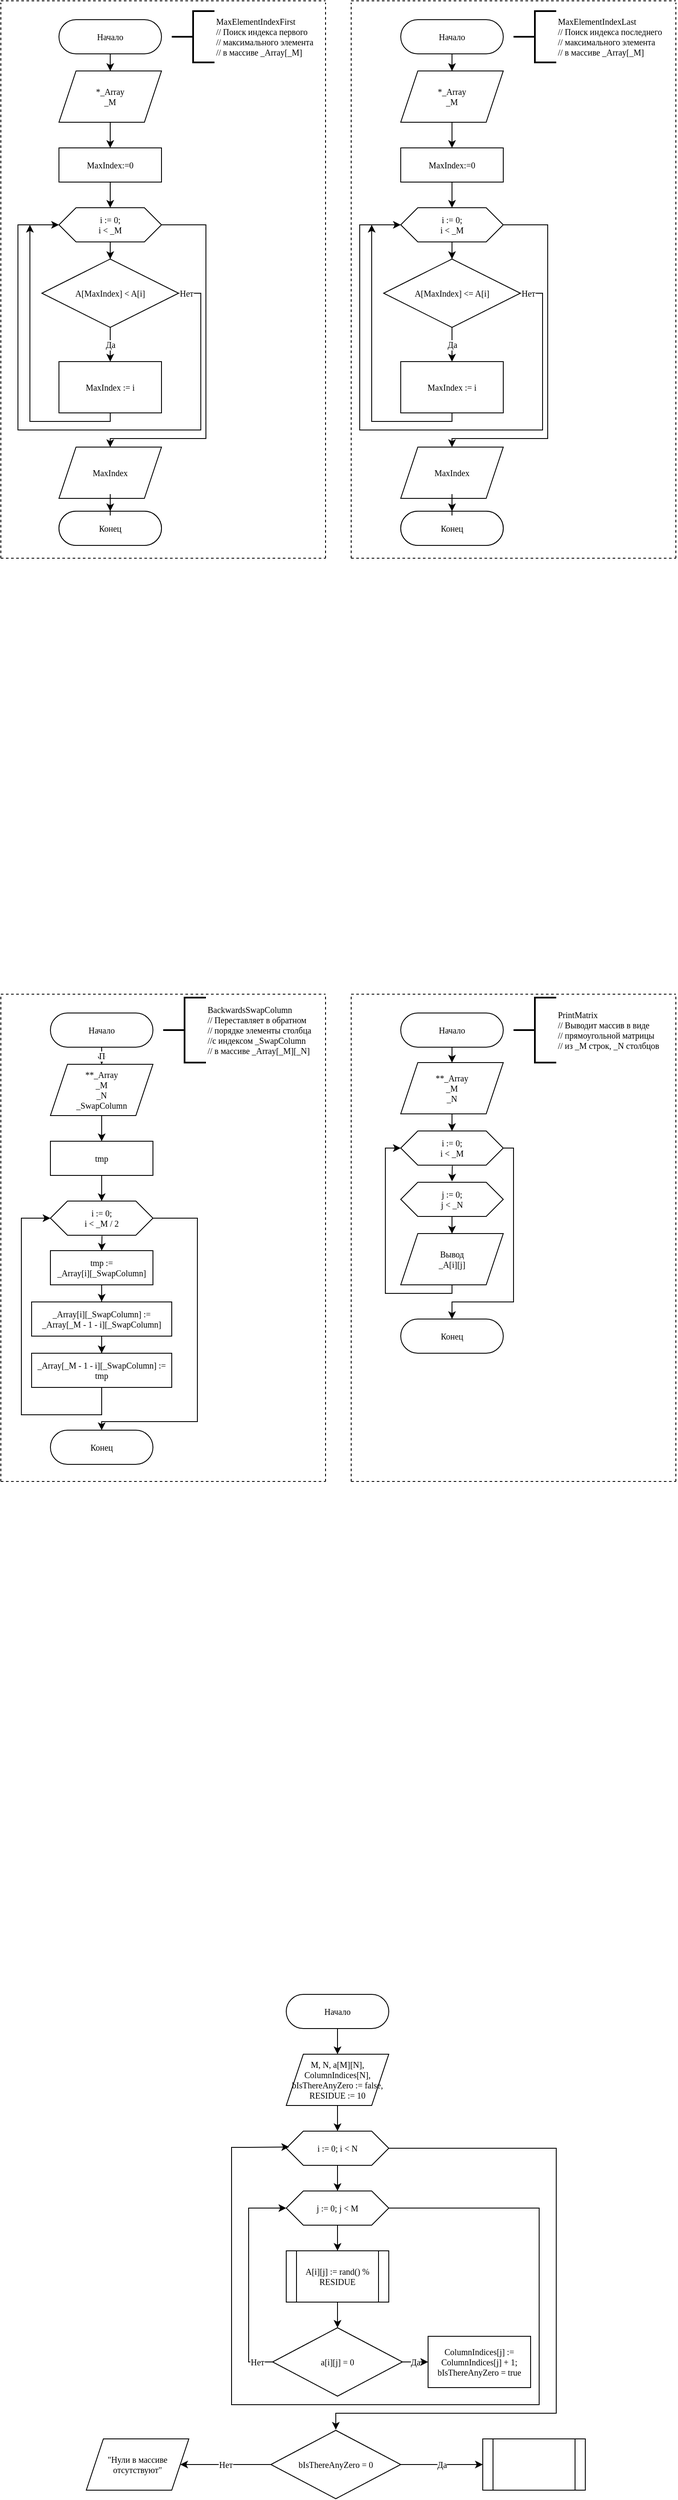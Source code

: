 <mxfile version="14.0.1" type="github">
  <diagram id="jJN2-YR1qqHn-e9BybVK" name="Page-1">
    <mxGraphModel dx="993" dy="703" grid="1" gridSize="10" guides="1" tooltips="1" connect="1" arrows="1" fold="1" page="1" pageScale="1" pageWidth="827" pageHeight="1169" background="none" math="0" shadow="0">
      <root>
        <mxCell id="0" />
        <mxCell id="1" parent="0" />
        <mxCell id="fMAf0AQXnJGZOiMmoHYG-41" value="" style="group;fontFamily=Consolas;fontSize=10;" vertex="1" connectable="0" parent="1">
          <mxGeometry x="430" y="28" width="380" height="652" as="geometry" />
        </mxCell>
        <mxCell id="fMAf0AQXnJGZOiMmoHYG-13" value="Начало" style="rounded=1;whiteSpace=wrap;html=1;arcSize=50;fontFamily=Consolas;fontSize=10;" vertex="1" parent="fMAf0AQXnJGZOiMmoHYG-41">
          <mxGeometry x="58" y="22" width="120" height="40" as="geometry" />
        </mxCell>
        <mxCell id="fMAf0AQXnJGZOiMmoHYG-16" value="&lt;div style=&quot;font-size: 10px;&quot;&gt;i := 0;&lt;/div&gt;&lt;div style=&quot;font-size: 10px;&quot;&gt;i &amp;lt; _M&lt;br style=&quot;font-size: 10px;&quot;&gt;&lt;/div&gt;" style="shape=hexagon;perimeter=hexagonPerimeter2;whiteSpace=wrap;html=1;fixedSize=1;rounded=1;fontFamily=Consolas;arcSize=0;fontSize=10;" vertex="1" parent="fMAf0AQXnJGZOiMmoHYG-41">
          <mxGeometry x="58" y="242" width="120" height="40" as="geometry" />
        </mxCell>
        <mxCell id="fMAf0AQXnJGZOiMmoHYG-17" value="&lt;div style=&quot;font-size: 10px;&quot;&gt;Нет&lt;/div&gt;" style="edgeStyle=orthogonalEdgeStyle;rounded=0;orthogonalLoop=1;jettySize=auto;html=1;fontFamily=Consolas;entryX=0;entryY=0.5;entryDx=0;entryDy=0;exitX=1;exitY=0.5;exitDx=0;exitDy=0;fontSize=10;" edge="1" parent="fMAf0AQXnJGZOiMmoHYG-41" source="fMAf0AQXnJGZOiMmoHYG-19" target="fMAf0AQXnJGZOiMmoHYG-16">
          <mxGeometry x="-0.974" relative="1" as="geometry">
            <mxPoint x="198" y="642" as="targetPoint" />
            <Array as="points">
              <mxPoint x="224" y="342" />
              <mxPoint x="224" y="502" />
              <mxPoint x="10" y="502" />
              <mxPoint x="10" y="262" />
            </Array>
            <mxPoint x="178" y="332.0" as="sourcePoint" />
            <mxPoint as="offset" />
          </mxGeometry>
        </mxCell>
        <mxCell id="fMAf0AQXnJGZOiMmoHYG-19" value="A[MaxIndex] &amp;lt;= A[i]" style="rhombus;whiteSpace=wrap;html=1;rounded=1;fontFamily=Consolas;arcSize=0;fontSize=10;" vertex="1" parent="fMAf0AQXnJGZOiMmoHYG-41">
          <mxGeometry x="38" y="302" width="160" height="80" as="geometry" />
        </mxCell>
        <mxCell id="fMAf0AQXnJGZOiMmoHYG-15" style="edgeStyle=orthogonalEdgeStyle;rounded=0;orthogonalLoop=1;jettySize=auto;html=1;entryX=0.5;entryY=0;entryDx=0;entryDy=0;fontFamily=Consolas;fontSize=10;" edge="1" parent="fMAf0AQXnJGZOiMmoHYG-41" source="fMAf0AQXnJGZOiMmoHYG-16" target="fMAf0AQXnJGZOiMmoHYG-19">
          <mxGeometry relative="1" as="geometry" />
        </mxCell>
        <mxCell id="fMAf0AQXnJGZOiMmoHYG-20" style="edgeStyle=orthogonalEdgeStyle;rounded=0;orthogonalLoop=1;jettySize=auto;html=1;fontFamily=Consolas;exitX=0.5;exitY=1;exitDx=0;exitDy=0;fontSize=10;" edge="1" parent="fMAf0AQXnJGZOiMmoHYG-41" source="fMAf0AQXnJGZOiMmoHYG-21">
          <mxGeometry relative="1" as="geometry">
            <mxPoint x="24" y="262" as="targetPoint" />
            <Array as="points">
              <mxPoint x="118" y="492" />
              <mxPoint x="24" y="492" />
            </Array>
            <mxPoint x="118.029" y="532" as="sourcePoint" />
          </mxGeometry>
        </mxCell>
        <mxCell id="fMAf0AQXnJGZOiMmoHYG-21" value="MaxIndex := i" style="whiteSpace=wrap;html=1;rounded=1;fontFamily=Consolas;arcSize=0;fontSize=10;" vertex="1" parent="fMAf0AQXnJGZOiMmoHYG-41">
          <mxGeometry x="58" y="422" width="120" height="60" as="geometry" />
        </mxCell>
        <mxCell id="fMAf0AQXnJGZOiMmoHYG-18" value="Да" style="edgeStyle=orthogonalEdgeStyle;rounded=0;orthogonalLoop=1;jettySize=auto;html=1;fontFamily=Consolas;entryX=0.5;entryY=0;entryDx=0;entryDy=0;fontSize=10;" edge="1" parent="fMAf0AQXnJGZOiMmoHYG-41" source="fMAf0AQXnJGZOiMmoHYG-19" target="fMAf0AQXnJGZOiMmoHYG-21">
          <mxGeometry relative="1" as="geometry">
            <mxPoint x="118" y="492" as="targetPoint" />
          </mxGeometry>
        </mxCell>
        <mxCell id="fMAf0AQXnJGZOiMmoHYG-22" value="Конец" style="rounded=1;whiteSpace=wrap;html=1;arcSize=50;fontFamily=Consolas;fontSize=10;" vertex="1" parent="fMAf0AQXnJGZOiMmoHYG-41">
          <mxGeometry x="58" y="597" width="120" height="40" as="geometry" />
        </mxCell>
        <mxCell id="fMAf0AQXnJGZOiMmoHYG-24" value="&lt;div style=&quot;font-size: 10px;&quot;&gt;*_Array&lt;/div&gt;&lt;div style=&quot;font-size: 10px;&quot;&gt;_M&lt;br style=&quot;font-size: 10px;&quot;&gt;&lt;/div&gt;" style="shape=parallelogram;perimeter=parallelogramPerimeter;whiteSpace=wrap;html=1;fixedSize=1;rounded=1;fontFamily=Consolas;fontSize=10;arcSize=0;" vertex="1" parent="fMAf0AQXnJGZOiMmoHYG-41">
          <mxGeometry x="58" y="82" width="120" height="60" as="geometry" />
        </mxCell>
        <mxCell id="fMAf0AQXnJGZOiMmoHYG-12" value="" style="edgeStyle=orthogonalEdgeStyle;rounded=0;orthogonalLoop=1;jettySize=auto;html=1;entryX=0.5;entryY=0;entryDx=0;entryDy=0;fontFamily=Consolas;fontSize=10;" edge="1" parent="fMAf0AQXnJGZOiMmoHYG-41" source="fMAf0AQXnJGZOiMmoHYG-13" target="fMAf0AQXnJGZOiMmoHYG-24">
          <mxGeometry relative="1" as="geometry" />
        </mxCell>
        <mxCell id="fMAf0AQXnJGZOiMmoHYG-25" style="edgeStyle=orthogonalEdgeStyle;rounded=0;orthogonalLoop=1;jettySize=auto;html=1;entryX=0.5;entryY=0;entryDx=0;entryDy=0;fontFamily=Consolas;fontSize=10;" edge="1" parent="fMAf0AQXnJGZOiMmoHYG-41" source="fMAf0AQXnJGZOiMmoHYG-26" target="fMAf0AQXnJGZOiMmoHYG-16">
          <mxGeometry relative="1" as="geometry" />
        </mxCell>
        <mxCell id="fMAf0AQXnJGZOiMmoHYG-26" value="MaxIndex:=0" style="whiteSpace=wrap;html=1;rounded=1;fontFamily=Consolas;fontSize=10;arcSize=0;" vertex="1" parent="fMAf0AQXnJGZOiMmoHYG-41">
          <mxGeometry x="58" y="172" width="120" height="40" as="geometry" />
        </mxCell>
        <mxCell id="fMAf0AQXnJGZOiMmoHYG-23" value="" style="edgeStyle=orthogonalEdgeStyle;rounded=0;orthogonalLoop=1;jettySize=auto;html=1;fontFamily=Consolas;fontSize=10;" edge="1" parent="fMAf0AQXnJGZOiMmoHYG-41" source="fMAf0AQXnJGZOiMmoHYG-24" target="fMAf0AQXnJGZOiMmoHYG-26">
          <mxGeometry relative="1" as="geometry" />
        </mxCell>
        <mxCell id="fMAf0AQXnJGZOiMmoHYG-28" value="MaxIndex" style="shape=parallelogram;perimeter=parallelogramPerimeter;whiteSpace=wrap;html=1;fixedSize=1;rounded=1;fontFamily=Consolas;fontSize=10;arcSize=0;" vertex="1" parent="fMAf0AQXnJGZOiMmoHYG-41">
          <mxGeometry x="58" y="522" width="120" height="60" as="geometry" />
        </mxCell>
        <mxCell id="fMAf0AQXnJGZOiMmoHYG-14" style="edgeStyle=orthogonalEdgeStyle;rounded=0;orthogonalLoop=1;jettySize=auto;html=1;fontFamily=Consolas;entryX=0.5;entryY=0;entryDx=0;entryDy=0;exitX=1;exitY=0.5;exitDx=0;exitDy=0;fontSize=10;" edge="1" parent="fMAf0AQXnJGZOiMmoHYG-41" source="fMAf0AQXnJGZOiMmoHYG-16" target="fMAf0AQXnJGZOiMmoHYG-28">
          <mxGeometry relative="1" as="geometry">
            <mxPoint x="118" y="762" as="targetPoint" />
            <Array as="points">
              <mxPoint x="230" y="262" />
              <mxPoint x="230" y="512" />
              <mxPoint x="118" y="512" />
            </Array>
            <mxPoint x="178" y="427" as="sourcePoint" />
          </mxGeometry>
        </mxCell>
        <mxCell id="fMAf0AQXnJGZOiMmoHYG-29" value="Конец" style="rounded=1;whiteSpace=wrap;html=1;arcSize=50;fontFamily=Consolas;fontSize=10;" vertex="1" parent="fMAf0AQXnJGZOiMmoHYG-41">
          <mxGeometry x="58" y="597" width="120" height="40" as="geometry" />
        </mxCell>
        <mxCell id="fMAf0AQXnJGZOiMmoHYG-27" style="edgeStyle=orthogonalEdgeStyle;rounded=0;orthogonalLoop=1;jettySize=auto;html=1;fontFamily=Consolas;fontSize=10;entryX=0.5;entryY=0;entryDx=0;entryDy=0;" edge="1" parent="fMAf0AQXnJGZOiMmoHYG-41" source="fMAf0AQXnJGZOiMmoHYG-28" target="fMAf0AQXnJGZOiMmoHYG-29">
          <mxGeometry relative="1" as="geometry">
            <mxPoint x="118" y="592" as="targetPoint" />
          </mxGeometry>
        </mxCell>
        <mxCell id="fMAf0AQXnJGZOiMmoHYG-30" value="&lt;div style=&quot;font-size: 10px;&quot;&gt;MaxElementIndexLast&lt;/div&gt;&lt;div style=&quot;font-size: 10px;&quot;&gt;// Поиск индекса последнего&lt;/div&gt;&lt;div style=&quot;font-size: 10px;&quot;&gt;// максимального элемента&lt;br style=&quot;font-size: 10px;&quot;&gt;// в массиве _Array[_M]&lt;br style=&quot;font-size: 10px;&quot;&gt;&lt;/div&gt;" style="strokeWidth=2;html=1;shape=mxgraph.flowchart.annotation_2;align=left;labelPosition=right;pointerEvents=1;rounded=1;fontFamily=Consolas;fontSize=10;" vertex="1" parent="fMAf0AQXnJGZOiMmoHYG-41">
          <mxGeometry x="190" y="12" width="50" height="60" as="geometry" />
        </mxCell>
        <mxCell id="fMAf0AQXnJGZOiMmoHYG-37" value="" style="endArrow=none;dashed=1;html=1;fontFamily=Consolas;fontSize=10;" edge="1" parent="fMAf0AQXnJGZOiMmoHYG-41">
          <mxGeometry width="50" height="50" relative="1" as="geometry">
            <mxPoint as="sourcePoint" />
            <mxPoint x="380" as="targetPoint" />
          </mxGeometry>
        </mxCell>
        <mxCell id="fMAf0AQXnJGZOiMmoHYG-38" value="" style="endArrow=none;dashed=1;html=1;fontFamily=Consolas;fontSize=10;" edge="1" parent="fMAf0AQXnJGZOiMmoHYG-41">
          <mxGeometry width="50" height="50" relative="1" as="geometry">
            <mxPoint y="652" as="sourcePoint" />
            <mxPoint y="2" as="targetPoint" />
          </mxGeometry>
        </mxCell>
        <mxCell id="fMAf0AQXnJGZOiMmoHYG-39" value="" style="endArrow=none;dashed=1;html=1;fontFamily=Consolas;fontSize=10;" edge="1" parent="fMAf0AQXnJGZOiMmoHYG-41">
          <mxGeometry width="50" height="50" relative="1" as="geometry">
            <mxPoint x="380" y="652" as="sourcePoint" />
            <mxPoint x="380" y="2" as="targetPoint" />
          </mxGeometry>
        </mxCell>
        <mxCell id="fMAf0AQXnJGZOiMmoHYG-40" value="" style="endArrow=none;dashed=1;html=1;fontFamily=Consolas;fontSize=10;" edge="1" parent="fMAf0AQXnJGZOiMmoHYG-41">
          <mxGeometry width="50" height="50" relative="1" as="geometry">
            <mxPoint y="652" as="sourcePoint" />
            <mxPoint x="380" y="652" as="targetPoint" />
          </mxGeometry>
        </mxCell>
        <mxCell id="fMAf0AQXnJGZOiMmoHYG-42" value="" style="group;fontFamily=Consolas;fontSize=10;" vertex="1" connectable="0" parent="1">
          <mxGeometry x="20" y="28" width="380.0" height="652" as="geometry" />
        </mxCell>
        <mxCell id="ewhmWZQ15t1gIjezQmMT-2" value="Начало" style="rounded=1;whiteSpace=wrap;html=1;arcSize=50;fontFamily=Consolas;fontSize=10;" parent="fMAf0AQXnJGZOiMmoHYG-42" vertex="1">
          <mxGeometry x="68" y="22" width="120" height="40" as="geometry" />
        </mxCell>
        <mxCell id="ewhmWZQ15t1gIjezQmMT-5" value="&lt;div style=&quot;font-size: 10px;&quot;&gt;i := 0;&lt;/div&gt;&lt;div style=&quot;font-size: 10px;&quot;&gt;i &amp;lt; _M&lt;br style=&quot;font-size: 10px;&quot;&gt;&lt;/div&gt;" style="shape=hexagon;perimeter=hexagonPerimeter2;whiteSpace=wrap;html=1;fixedSize=1;rounded=1;fontFamily=Consolas;arcSize=0;fontSize=10;" parent="fMAf0AQXnJGZOiMmoHYG-42" vertex="1">
          <mxGeometry x="68" y="242" width="120" height="40" as="geometry" />
        </mxCell>
        <mxCell id="ewhmWZQ15t1gIjezQmMT-9" value="&lt;div style=&quot;font-size: 10px;&quot;&gt;Нет&lt;/div&gt;" style="edgeStyle=orthogonalEdgeStyle;rounded=0;orthogonalLoop=1;jettySize=auto;html=1;fontFamily=Consolas;entryX=0;entryY=0.5;entryDx=0;entryDy=0;exitX=1;exitY=0.5;exitDx=0;exitDy=0;fontSize=10;" parent="fMAf0AQXnJGZOiMmoHYG-42" source="ewhmWZQ15t1gIjezQmMT-13" target="ewhmWZQ15t1gIjezQmMT-5" edge="1">
          <mxGeometry x="-0.974" relative="1" as="geometry">
            <mxPoint x="208" y="642" as="targetPoint" />
            <Array as="points">
              <mxPoint x="234" y="342" />
              <mxPoint x="234" y="502" />
              <mxPoint x="20" y="502" />
              <mxPoint x="20" y="262" />
            </Array>
            <mxPoint x="188" y="332.0" as="sourcePoint" />
            <mxPoint as="offset" />
          </mxGeometry>
        </mxCell>
        <mxCell id="ewhmWZQ15t1gIjezQmMT-13" value="A[MaxIndex] &amp;lt; A[i]" style="rhombus;whiteSpace=wrap;html=1;rounded=1;fontFamily=Consolas;arcSize=0;fontSize=10;" parent="fMAf0AQXnJGZOiMmoHYG-42" vertex="1">
          <mxGeometry x="48" y="302" width="160" height="80" as="geometry" />
        </mxCell>
        <mxCell id="fMAf0AQXnJGZOiMmoHYG-7" style="edgeStyle=orthogonalEdgeStyle;rounded=0;orthogonalLoop=1;jettySize=auto;html=1;entryX=0.5;entryY=0;entryDx=0;entryDy=0;fontFamily=Consolas;fontSize=10;" edge="1" parent="fMAf0AQXnJGZOiMmoHYG-42" source="ewhmWZQ15t1gIjezQmMT-5" target="ewhmWZQ15t1gIjezQmMT-13">
          <mxGeometry relative="1" as="geometry" />
        </mxCell>
        <mxCell id="ewhmWZQ15t1gIjezQmMT-14" style="edgeStyle=orthogonalEdgeStyle;rounded=0;orthogonalLoop=1;jettySize=auto;html=1;fontFamily=Consolas;exitX=0.5;exitY=1;exitDx=0;exitDy=0;fontSize=10;" parent="fMAf0AQXnJGZOiMmoHYG-42" source="ewhmWZQ15t1gIjezQmMT-20" edge="1">
          <mxGeometry relative="1" as="geometry">
            <mxPoint x="34" y="262" as="targetPoint" />
            <Array as="points">
              <mxPoint x="128" y="492" />
              <mxPoint x="34" y="492" />
            </Array>
            <mxPoint x="128.029" y="532" as="sourcePoint" />
          </mxGeometry>
        </mxCell>
        <mxCell id="ewhmWZQ15t1gIjezQmMT-20" value="MaxIndex := i" style="whiteSpace=wrap;html=1;rounded=1;fontFamily=Consolas;arcSize=0;fontSize=10;" parent="fMAf0AQXnJGZOiMmoHYG-42" vertex="1">
          <mxGeometry x="68" y="422" width="120" height="60" as="geometry" />
        </mxCell>
        <mxCell id="ewhmWZQ15t1gIjezQmMT-11" value="Да" style="edgeStyle=orthogonalEdgeStyle;rounded=0;orthogonalLoop=1;jettySize=auto;html=1;fontFamily=Consolas;entryX=0.5;entryY=0;entryDx=0;entryDy=0;fontSize=10;" parent="fMAf0AQXnJGZOiMmoHYG-42" source="ewhmWZQ15t1gIjezQmMT-13" target="ewhmWZQ15t1gIjezQmMT-20" edge="1">
          <mxGeometry relative="1" as="geometry">
            <mxPoint x="128" y="492" as="targetPoint" />
          </mxGeometry>
        </mxCell>
        <mxCell id="ewhmWZQ15t1gIjezQmMT-21" value="Конец" style="rounded=1;whiteSpace=wrap;html=1;arcSize=50;fontFamily=Consolas;fontSize=10;" parent="fMAf0AQXnJGZOiMmoHYG-42" vertex="1">
          <mxGeometry x="68" y="597" width="120" height="40" as="geometry" />
        </mxCell>
        <mxCell id="fMAf0AQXnJGZOiMmoHYG-1" value="&lt;div style=&quot;font-size: 10px;&quot;&gt;*_Array&lt;/div&gt;&lt;div style=&quot;font-size: 10px;&quot;&gt;_M&lt;br style=&quot;font-size: 10px;&quot;&gt;&lt;/div&gt;" style="shape=parallelogram;perimeter=parallelogramPerimeter;whiteSpace=wrap;html=1;fixedSize=1;rounded=1;fontFamily=Consolas;fontSize=10;arcSize=0;" vertex="1" parent="fMAf0AQXnJGZOiMmoHYG-42">
          <mxGeometry x="68" y="82" width="120" height="60" as="geometry" />
        </mxCell>
        <mxCell id="fMAf0AQXnJGZOiMmoHYG-2" style="edgeStyle=orthogonalEdgeStyle;rounded=0;orthogonalLoop=1;jettySize=auto;html=1;entryX=0.5;entryY=0;entryDx=0;entryDy=0;fontFamily=Consolas;fontSize=10;" edge="1" parent="fMAf0AQXnJGZOiMmoHYG-42" source="ewhmWZQ15t1gIjezQmMT-2" target="fMAf0AQXnJGZOiMmoHYG-1">
          <mxGeometry relative="1" as="geometry" />
        </mxCell>
        <mxCell id="fMAf0AQXnJGZOiMmoHYG-6" style="edgeStyle=orthogonalEdgeStyle;rounded=0;orthogonalLoop=1;jettySize=auto;html=1;entryX=0.5;entryY=0;entryDx=0;entryDy=0;fontFamily=Consolas;fontSize=10;" edge="1" parent="fMAf0AQXnJGZOiMmoHYG-42" source="fMAf0AQXnJGZOiMmoHYG-4" target="ewhmWZQ15t1gIjezQmMT-5">
          <mxGeometry relative="1" as="geometry" />
        </mxCell>
        <mxCell id="fMAf0AQXnJGZOiMmoHYG-4" value="MaxIndex:=0" style="whiteSpace=wrap;html=1;rounded=1;fontFamily=Consolas;fontSize=10;arcSize=0;" vertex="1" parent="fMAf0AQXnJGZOiMmoHYG-42">
          <mxGeometry x="68" y="172" width="120" height="40" as="geometry" />
        </mxCell>
        <mxCell id="fMAf0AQXnJGZOiMmoHYG-5" value="" style="edgeStyle=orthogonalEdgeStyle;rounded=0;orthogonalLoop=1;jettySize=auto;html=1;fontFamily=Consolas;fontSize=10;" edge="1" parent="fMAf0AQXnJGZOiMmoHYG-42" source="fMAf0AQXnJGZOiMmoHYG-1" target="fMAf0AQXnJGZOiMmoHYG-4">
          <mxGeometry relative="1" as="geometry" />
        </mxCell>
        <mxCell id="fMAf0AQXnJGZOiMmoHYG-8" value="MaxIndex" style="shape=parallelogram;perimeter=parallelogramPerimeter;whiteSpace=wrap;html=1;fixedSize=1;rounded=1;fontFamily=Consolas;fontSize=10;arcSize=0;" vertex="1" parent="fMAf0AQXnJGZOiMmoHYG-42">
          <mxGeometry x="68" y="522" width="120" height="60" as="geometry" />
        </mxCell>
        <mxCell id="ewhmWZQ15t1gIjezQmMT-4" style="edgeStyle=orthogonalEdgeStyle;rounded=0;orthogonalLoop=1;jettySize=auto;html=1;fontFamily=Consolas;entryX=0.5;entryY=0;entryDx=0;entryDy=0;exitX=1;exitY=0.5;exitDx=0;exitDy=0;fontSize=10;" parent="fMAf0AQXnJGZOiMmoHYG-42" source="ewhmWZQ15t1gIjezQmMT-5" target="fMAf0AQXnJGZOiMmoHYG-8" edge="1">
          <mxGeometry relative="1" as="geometry">
            <mxPoint x="128" y="762" as="targetPoint" />
            <Array as="points">
              <mxPoint x="240" y="262" />
              <mxPoint x="240" y="512" />
              <mxPoint x="128" y="512" />
            </Array>
            <mxPoint x="188" y="427" as="sourcePoint" />
          </mxGeometry>
        </mxCell>
        <mxCell id="fMAf0AQXnJGZOiMmoHYG-9" value="Конец" style="rounded=1;whiteSpace=wrap;html=1;arcSize=50;fontFamily=Consolas;fontSize=10;" vertex="1" parent="fMAf0AQXnJGZOiMmoHYG-42">
          <mxGeometry x="68" y="597" width="120" height="40" as="geometry" />
        </mxCell>
        <mxCell id="fMAf0AQXnJGZOiMmoHYG-10" style="edgeStyle=orthogonalEdgeStyle;rounded=0;orthogonalLoop=1;jettySize=auto;html=1;fontFamily=Consolas;fontSize=10;entryX=0.5;entryY=0;entryDx=0;entryDy=0;" edge="1" parent="fMAf0AQXnJGZOiMmoHYG-42" source="fMAf0AQXnJGZOiMmoHYG-8" target="fMAf0AQXnJGZOiMmoHYG-9">
          <mxGeometry relative="1" as="geometry">
            <mxPoint x="128" y="592" as="targetPoint" />
          </mxGeometry>
        </mxCell>
        <mxCell id="fMAf0AQXnJGZOiMmoHYG-11" value="&lt;div style=&quot;font-size: 10px;&quot;&gt;MaxElementIndexFirst&lt;/div&gt;&lt;div style=&quot;font-size: 10px;&quot;&gt;// Поиск индекса первого&lt;/div&gt;&lt;div style=&quot;font-size: 10px;&quot;&gt;// максимального элемента&lt;br style=&quot;font-size: 10px;&quot;&gt;// в массиве _Array[_M]&lt;br style=&quot;font-size: 10px;&quot;&gt;&lt;/div&gt;" style="strokeWidth=2;html=1;shape=mxgraph.flowchart.annotation_2;align=left;labelPosition=right;pointerEvents=1;rounded=1;fontFamily=Consolas;fontSize=10;" vertex="1" parent="fMAf0AQXnJGZOiMmoHYG-42">
          <mxGeometry x="200" y="12" width="50" height="60" as="geometry" />
        </mxCell>
        <mxCell id="fMAf0AQXnJGZOiMmoHYG-33" value="" style="endArrow=none;dashed=1;html=1;fontFamily=Consolas;fontSize=10;" edge="1" parent="fMAf0AQXnJGZOiMmoHYG-42">
          <mxGeometry width="50" height="50" relative="1" as="geometry">
            <mxPoint as="sourcePoint" />
            <mxPoint x="380" as="targetPoint" />
          </mxGeometry>
        </mxCell>
        <mxCell id="fMAf0AQXnJGZOiMmoHYG-34" value="" style="endArrow=none;dashed=1;html=1;fontFamily=Consolas;fontSize=10;" edge="1" parent="fMAf0AQXnJGZOiMmoHYG-42">
          <mxGeometry width="50" height="50" relative="1" as="geometry">
            <mxPoint y="652" as="sourcePoint" />
            <mxPoint y="2" as="targetPoint" />
          </mxGeometry>
        </mxCell>
        <mxCell id="fMAf0AQXnJGZOiMmoHYG-35" value="" style="endArrow=none;dashed=1;html=1;fontFamily=Consolas;fontSize=10;" edge="1" parent="fMAf0AQXnJGZOiMmoHYG-42">
          <mxGeometry width="50" height="50" relative="1" as="geometry">
            <mxPoint x="380.0" y="652" as="sourcePoint" />
            <mxPoint x="380.0" y="2" as="targetPoint" />
          </mxGeometry>
        </mxCell>
        <mxCell id="fMAf0AQXnJGZOiMmoHYG-36" value="" style="endArrow=none;dashed=1;html=1;fontFamily=Consolas;fontSize=10;" edge="1" parent="fMAf0AQXnJGZOiMmoHYG-42">
          <mxGeometry width="50" height="50" relative="1" as="geometry">
            <mxPoint y="652" as="sourcePoint" />
            <mxPoint x="380" y="652" as="targetPoint" />
          </mxGeometry>
        </mxCell>
        <mxCell id="fMAf0AQXnJGZOiMmoHYG-77" value="" style="group" vertex="1" connectable="0" parent="1">
          <mxGeometry x="20" y="1190" width="380" height="570" as="geometry" />
        </mxCell>
        <mxCell id="fMAf0AQXnJGZOiMmoHYG-44" value="Начало" style="rounded=1;whiteSpace=wrap;html=1;arcSize=50;fontFamily=Consolas;fontSize=10;" vertex="1" parent="fMAf0AQXnJGZOiMmoHYG-77">
          <mxGeometry x="58" y="22" width="120" height="40" as="geometry" />
        </mxCell>
        <mxCell id="fMAf0AQXnJGZOiMmoHYG-45" value="&lt;div style=&quot;font-size: 10px;&quot;&gt;i := 0;&lt;/div&gt;&lt;div style=&quot;font-size: 10px;&quot;&gt;i &amp;lt; _M / 2&lt;br style=&quot;font-size: 10px;&quot;&gt;&lt;/div&gt;" style="shape=hexagon;perimeter=hexagonPerimeter2;whiteSpace=wrap;html=1;fixedSize=1;rounded=1;fontFamily=Consolas;arcSize=0;fontSize=10;" vertex="1" parent="fMAf0AQXnJGZOiMmoHYG-77">
          <mxGeometry x="58" y="242" width="120" height="40" as="geometry" />
        </mxCell>
        <mxCell id="fMAf0AQXnJGZOiMmoHYG-48" style="edgeStyle=orthogonalEdgeStyle;rounded=0;orthogonalLoop=1;jettySize=auto;html=1;entryX=0.5;entryY=0;entryDx=0;entryDy=0;fontFamily=Consolas;fontSize=10;exitX=0.503;exitY=1.019;exitDx=0;exitDy=0;exitPerimeter=0;" edge="1" parent="fMAf0AQXnJGZOiMmoHYG-77" source="fMAf0AQXnJGZOiMmoHYG-45" target="fMAf0AQXnJGZOiMmoHYG-67">
          <mxGeometry as="geometry">
            <mxPoint x="118" y="302" as="targetPoint" />
          </mxGeometry>
        </mxCell>
        <mxCell id="fMAf0AQXnJGZOiMmoHYG-49" style="edgeStyle=orthogonalEdgeStyle;rounded=0;orthogonalLoop=1;jettySize=auto;html=1;fontFamily=Consolas;fontSize=10;entryX=0;entryY=0.5;entryDx=0;entryDy=0;exitX=0.5;exitY=1;exitDx=0;exitDy=0;" edge="1" parent="fMAf0AQXnJGZOiMmoHYG-77" source="fMAf0AQXnJGZOiMmoHYG-74" target="fMAf0AQXnJGZOiMmoHYG-45">
          <mxGeometry as="geometry">
            <mxPoint x="24" y="262" as="targetPoint" />
            <Array as="points">
              <mxPoint x="118" y="492" />
              <mxPoint x="24" y="492" />
              <mxPoint x="24" y="262" />
            </Array>
            <mxPoint x="118" y="460" as="sourcePoint" />
          </mxGeometry>
        </mxCell>
        <mxCell id="fMAf0AQXnJGZOiMmoHYG-50" value="&lt;div style=&quot;font-size: 10px;&quot;&gt;_Array[i][_SwapColumn] :=&lt;/div&gt;&lt;div style=&quot;font-size: 10px;&quot;&gt;_Array[_M - 1 - i][_SwapColumn]&lt;/div&gt;" style="whiteSpace=wrap;html=1;rounded=1;fontFamily=Consolas;arcSize=0;fontSize=10;" vertex="1" parent="fMAf0AQXnJGZOiMmoHYG-77">
          <mxGeometry x="36" y="360" width="164" height="40" as="geometry" />
        </mxCell>
        <mxCell id="fMAf0AQXnJGZOiMmoHYG-53" value="&lt;div style=&quot;font-size: 10px;&quot;&gt;**_Array&lt;/div&gt;&lt;div style=&quot;font-size: 10px;&quot;&gt;_M&lt;/div&gt;&lt;div style=&quot;font-size: 10px;&quot;&gt;_N&lt;/div&gt;&lt;div style=&quot;font-size: 10px;&quot;&gt;_SwapColumn&lt;br style=&quot;font-size: 10px;&quot;&gt;&lt;/div&gt;" style="shape=parallelogram;perimeter=parallelogramPerimeter;whiteSpace=wrap;html=1;fixedSize=1;rounded=1;fontFamily=Consolas;fontSize=10;arcSize=0;" vertex="1" parent="fMAf0AQXnJGZOiMmoHYG-77">
          <mxGeometry x="58" y="82" width="120" height="60" as="geometry" />
        </mxCell>
        <mxCell id="fMAf0AQXnJGZOiMmoHYG-54" value="П" style="edgeStyle=orthogonalEdgeStyle;rounded=0;orthogonalLoop=1;jettySize=auto;html=1;entryX=0.5;entryY=0;entryDx=0;entryDy=0;fontFamily=Consolas;fontSize=10;" edge="1" parent="fMAf0AQXnJGZOiMmoHYG-77" source="fMAf0AQXnJGZOiMmoHYG-44" target="fMAf0AQXnJGZOiMmoHYG-53">
          <mxGeometry as="geometry" />
        </mxCell>
        <mxCell id="fMAf0AQXnJGZOiMmoHYG-55" style="edgeStyle=orthogonalEdgeStyle;rounded=0;orthogonalLoop=1;jettySize=auto;html=1;entryX=0.5;entryY=0;entryDx=0;entryDy=0;fontFamily=Consolas;fontSize=10;" edge="1" parent="fMAf0AQXnJGZOiMmoHYG-77" source="fMAf0AQXnJGZOiMmoHYG-56" target="fMAf0AQXnJGZOiMmoHYG-45">
          <mxGeometry as="geometry" />
        </mxCell>
        <mxCell id="fMAf0AQXnJGZOiMmoHYG-56" value="tmp" style="whiteSpace=wrap;html=1;rounded=1;fontFamily=Consolas;fontSize=10;arcSize=0;" vertex="1" parent="fMAf0AQXnJGZOiMmoHYG-77">
          <mxGeometry x="58" y="172" width="120" height="40" as="geometry" />
        </mxCell>
        <mxCell id="fMAf0AQXnJGZOiMmoHYG-57" value="" style="edgeStyle=orthogonalEdgeStyle;rounded=0;orthogonalLoop=1;jettySize=auto;html=1;fontFamily=Consolas;fontSize=10;" edge="1" parent="fMAf0AQXnJGZOiMmoHYG-77" source="fMAf0AQXnJGZOiMmoHYG-53" target="fMAf0AQXnJGZOiMmoHYG-56">
          <mxGeometry as="geometry" />
        </mxCell>
        <mxCell id="fMAf0AQXnJGZOiMmoHYG-59" style="edgeStyle=orthogonalEdgeStyle;rounded=0;orthogonalLoop=1;jettySize=auto;html=1;fontFamily=Consolas;entryX=0.5;entryY=0;entryDx=0;entryDy=0;exitX=1;exitY=0.5;exitDx=0;exitDy=0;fontSize=10;" edge="1" parent="fMAf0AQXnJGZOiMmoHYG-77" source="fMAf0AQXnJGZOiMmoHYG-45" target="fMAf0AQXnJGZOiMmoHYG-60">
          <mxGeometry as="geometry">
            <mxPoint x="118" y="522" as="targetPoint" />
            <Array as="points">
              <mxPoint x="230" y="262" />
              <mxPoint x="230" y="500" />
              <mxPoint x="118" y="500" />
            </Array>
            <mxPoint x="178" y="427" as="sourcePoint" />
          </mxGeometry>
        </mxCell>
        <mxCell id="fMAf0AQXnJGZOiMmoHYG-60" value="Конец" style="rounded=1;whiteSpace=wrap;html=1;arcSize=50;fontFamily=Consolas;fontSize=10;" vertex="1" parent="fMAf0AQXnJGZOiMmoHYG-77">
          <mxGeometry x="58" y="510" width="120" height="40" as="geometry" />
        </mxCell>
        <mxCell id="fMAf0AQXnJGZOiMmoHYG-62" value="&lt;div style=&quot;font-size: 10px;&quot;&gt;BackwardsSwapColumn&lt;/div&gt;&lt;div style=&quot;font-size: 10px;&quot;&gt;// Переставляет в обратном&lt;/div&gt;&lt;div style=&quot;font-size: 10px;&quot;&gt;// порядке элементы столбца&lt;/div&gt;&lt;div style=&quot;font-size: 10px;&quot;&gt;//с индексом _SwapColumn&lt;br style=&quot;font-size: 10px;&quot;&gt;// в массиве _Array[_M][_N]&lt;/div&gt;" style="strokeWidth=2;html=1;shape=mxgraph.flowchart.annotation_2;align=left;labelPosition=right;pointerEvents=1;rounded=1;fontFamily=Consolas;fontSize=10;" vertex="1" parent="fMAf0AQXnJGZOiMmoHYG-77">
          <mxGeometry x="190" y="4" width="50" height="76" as="geometry" />
        </mxCell>
        <mxCell id="fMAf0AQXnJGZOiMmoHYG-63" value="" style="endArrow=none;dashed=1;html=1;fontFamily=Consolas;fontSize=10;" edge="1" parent="fMAf0AQXnJGZOiMmoHYG-77">
          <mxGeometry width="50" height="50" as="geometry">
            <mxPoint as="sourcePoint" />
            <mxPoint x="380" as="targetPoint" />
          </mxGeometry>
        </mxCell>
        <mxCell id="fMAf0AQXnJGZOiMmoHYG-64" value="" style="endArrow=none;dashed=1;html=1;fontFamily=Consolas;fontSize=10;" edge="1" parent="fMAf0AQXnJGZOiMmoHYG-77">
          <mxGeometry width="50" height="50" as="geometry">
            <mxPoint y="570" as="sourcePoint" />
            <mxPoint y="2" as="targetPoint" />
          </mxGeometry>
        </mxCell>
        <mxCell id="fMAf0AQXnJGZOiMmoHYG-65" value="" style="endArrow=none;dashed=1;html=1;fontFamily=Consolas;fontSize=10;" edge="1" parent="fMAf0AQXnJGZOiMmoHYG-77">
          <mxGeometry width="50" height="50" as="geometry">
            <mxPoint x="380" y="570" as="sourcePoint" />
            <mxPoint x="380" y="2" as="targetPoint" />
          </mxGeometry>
        </mxCell>
        <mxCell id="fMAf0AQXnJGZOiMmoHYG-66" value="" style="endArrow=none;dashed=1;html=1;fontFamily=Consolas;fontSize=10;" edge="1" parent="fMAf0AQXnJGZOiMmoHYG-77">
          <mxGeometry y="-82" width="50" height="50" as="geometry">
            <mxPoint y="570" as="sourcePoint" />
            <mxPoint x="380" y="570" as="targetPoint" />
          </mxGeometry>
        </mxCell>
        <mxCell id="fMAf0AQXnJGZOiMmoHYG-72" style="edgeStyle=orthogonalEdgeStyle;rounded=0;orthogonalLoop=1;jettySize=auto;html=1;entryX=0.5;entryY=-0.011;entryDx=0;entryDy=0;entryPerimeter=0;fontFamily=Consolas;fontSize=10;" edge="1" parent="fMAf0AQXnJGZOiMmoHYG-77" source="fMAf0AQXnJGZOiMmoHYG-67" target="fMAf0AQXnJGZOiMmoHYG-50">
          <mxGeometry relative="1" as="geometry" />
        </mxCell>
        <mxCell id="fMAf0AQXnJGZOiMmoHYG-67" value="&lt;div&gt;tmp :=&lt;/div&gt;&lt;div&gt;_Array[i][_SwapColumn]&lt;/div&gt;" style="whiteSpace=wrap;html=1;rounded=1;fontFamily=Consolas;arcSize=0;fontSize=10;" vertex="1" parent="fMAf0AQXnJGZOiMmoHYG-77">
          <mxGeometry x="58" y="300" width="120" height="40" as="geometry" />
        </mxCell>
        <mxCell id="fMAf0AQXnJGZOiMmoHYG-74" value="_Array[_M - 1 - i][_SwapColumn] := tmp" style="whiteSpace=wrap;html=1;rounded=1;fontFamily=Consolas;arcSize=0;fontSize=10;" vertex="1" parent="fMAf0AQXnJGZOiMmoHYG-77">
          <mxGeometry x="36" y="420" width="164" height="40" as="geometry" />
        </mxCell>
        <mxCell id="fMAf0AQXnJGZOiMmoHYG-75" style="edgeStyle=orthogonalEdgeStyle;rounded=0;orthogonalLoop=1;jettySize=auto;html=1;entryX=0.5;entryY=0;entryDx=0;entryDy=0;fontFamily=Consolas;fontSize=10;" edge="1" parent="fMAf0AQXnJGZOiMmoHYG-77" source="fMAf0AQXnJGZOiMmoHYG-50" target="fMAf0AQXnJGZOiMmoHYG-74">
          <mxGeometry relative="1" as="geometry" />
        </mxCell>
        <mxCell id="fMAf0AQXnJGZOiMmoHYG-100" style="edgeStyle=orthogonalEdgeStyle;rounded=0;orthogonalLoop=1;jettySize=auto;html=1;entryX=0.5;entryY=0;entryDx=0;entryDy=0;fontFamily=Consolas;fontSize=10;" edge="1" parent="1" source="fMAf0AQXnJGZOiMmoHYG-79" target="fMAf0AQXnJGZOiMmoHYG-84">
          <mxGeometry relative="1" as="geometry" />
        </mxCell>
        <mxCell id="fMAf0AQXnJGZOiMmoHYG-79" value="Начало" style="rounded=1;whiteSpace=wrap;html=1;arcSize=50;fontFamily=Consolas;fontSize=10;" vertex="1" parent="1">
          <mxGeometry x="488" y="1212" width="120" height="40" as="geometry" />
        </mxCell>
        <mxCell id="fMAf0AQXnJGZOiMmoHYG-80" value="&lt;div style=&quot;font-size: 10px&quot;&gt;i := 0;&lt;/div&gt;&lt;div style=&quot;font-size: 10px&quot;&gt;i &amp;lt; _M&lt;br style=&quot;font-size: 10px&quot;&gt;&lt;/div&gt;" style="shape=hexagon;perimeter=hexagonPerimeter2;whiteSpace=wrap;html=1;fixedSize=1;rounded=1;fontFamily=Consolas;arcSize=0;fontSize=10;" vertex="1" parent="1">
          <mxGeometry x="488" y="1350" width="120" height="40" as="geometry" />
        </mxCell>
        <mxCell id="fMAf0AQXnJGZOiMmoHYG-81" style="edgeStyle=orthogonalEdgeStyle;rounded=0;orthogonalLoop=1;jettySize=auto;html=1;entryX=0.5;entryY=-0.026;entryDx=0;entryDy=0;fontFamily=Consolas;fontSize=10;exitX=0.503;exitY=1.019;exitDx=0;exitDy=0;exitPerimeter=0;entryPerimeter=0;" edge="1" parent="1" source="fMAf0AQXnJGZOiMmoHYG-80" target="fMAf0AQXnJGZOiMmoHYG-101">
          <mxGeometry x="430" y="1108" as="geometry">
            <mxPoint x="548" y="1408" as="targetPoint" />
          </mxGeometry>
        </mxCell>
        <mxCell id="fMAf0AQXnJGZOiMmoHYG-82" style="edgeStyle=orthogonalEdgeStyle;rounded=0;orthogonalLoop=1;jettySize=auto;html=1;fontFamily=Consolas;fontSize=10;entryX=0;entryY=0.5;entryDx=0;entryDy=0;exitX=0.5;exitY=1;exitDx=0;exitDy=0;" edge="1" parent="1" source="fMAf0AQXnJGZOiMmoHYG-102" target="fMAf0AQXnJGZOiMmoHYG-80">
          <mxGeometry x="430" y="1108" as="geometry">
            <mxPoint x="454" y="1370" as="targetPoint" />
            <Array as="points">
              <mxPoint x="548" y="1540" />
              <mxPoint x="470" y="1540" />
              <mxPoint x="470" y="1370" />
            </Array>
            <mxPoint x="548" y="1568" as="sourcePoint" />
          </mxGeometry>
        </mxCell>
        <mxCell id="fMAf0AQXnJGZOiMmoHYG-84" value="&lt;div style=&quot;font-size: 10px&quot;&gt;**_Array&lt;/div&gt;&lt;div style=&quot;font-size: 10px&quot;&gt;_M&lt;/div&gt;&lt;div style=&quot;font-size: 10px&quot;&gt;_N&lt;/div&gt;" style="shape=parallelogram;perimeter=parallelogramPerimeter;whiteSpace=wrap;html=1;fixedSize=1;rounded=1;fontFamily=Consolas;fontSize=10;arcSize=0;" vertex="1" parent="1">
          <mxGeometry x="488" y="1270" width="120" height="60" as="geometry" />
        </mxCell>
        <mxCell id="fMAf0AQXnJGZOiMmoHYG-86" style="edgeStyle=orthogonalEdgeStyle;rounded=0;orthogonalLoop=1;jettySize=auto;html=1;entryX=0.5;entryY=0;entryDx=0;entryDy=0;fontFamily=Consolas;fontSize=10;exitX=0.5;exitY=1;exitDx=0;exitDy=0;" edge="1" parent="1" source="fMAf0AQXnJGZOiMmoHYG-84" target="fMAf0AQXnJGZOiMmoHYG-80">
          <mxGeometry x="430" y="1190" as="geometry">
            <mxPoint x="548" y="1402" as="sourcePoint" />
          </mxGeometry>
        </mxCell>
        <mxCell id="fMAf0AQXnJGZOiMmoHYG-89" style="edgeStyle=orthogonalEdgeStyle;rounded=0;orthogonalLoop=1;jettySize=auto;html=1;fontFamily=Consolas;entryX=0.5;entryY=0;entryDx=0;entryDy=0;exitX=1;exitY=0.5;exitDx=0;exitDy=0;fontSize=10;" edge="1" parent="1" source="fMAf0AQXnJGZOiMmoHYG-80" target="fMAf0AQXnJGZOiMmoHYG-90">
          <mxGeometry x="430" y="1108" as="geometry">
            <mxPoint x="548" y="1630" as="targetPoint" />
            <Array as="points">
              <mxPoint x="620" y="1370" />
              <mxPoint x="620" y="1550" />
              <mxPoint x="548" y="1550" />
            </Array>
            <mxPoint x="608" y="1535" as="sourcePoint" />
          </mxGeometry>
        </mxCell>
        <mxCell id="fMAf0AQXnJGZOiMmoHYG-90" value="Конец" style="rounded=1;whiteSpace=wrap;html=1;arcSize=50;fontFamily=Consolas;fontSize=10;" vertex="1" parent="1">
          <mxGeometry x="488" y="1570" width="120" height="40" as="geometry" />
        </mxCell>
        <mxCell id="fMAf0AQXnJGZOiMmoHYG-91" value="&lt;div style=&quot;font-size: 10px&quot;&gt;PrintMatrix&lt;/div&gt;&lt;div style=&quot;font-size: 10px&quot;&gt;// Выводит массив в виде&lt;/div&gt;&lt;div style=&quot;font-size: 10px&quot;&gt;// прямоугольной матрицы&lt;/div&gt;&lt;div style=&quot;font-size: 10px&quot;&gt;// из _M строк, _N столбцов&lt;br&gt;&lt;/div&gt;" style="strokeWidth=2;html=1;shape=mxgraph.flowchart.annotation_2;align=left;labelPosition=right;pointerEvents=1;rounded=1;fontFamily=Consolas;fontSize=10;" vertex="1" parent="1">
          <mxGeometry x="620" y="1194" width="50" height="76" as="geometry" />
        </mxCell>
        <mxCell id="fMAf0AQXnJGZOiMmoHYG-92" value="" style="endArrow=none;dashed=1;html=1;fontFamily=Consolas;fontSize=10;" edge="1" parent="1">
          <mxGeometry x="430" y="1190" width="50" height="50" as="geometry">
            <mxPoint x="430" y="1190" as="sourcePoint" />
            <mxPoint x="810" y="1190" as="targetPoint" />
          </mxGeometry>
        </mxCell>
        <mxCell id="fMAf0AQXnJGZOiMmoHYG-93" value="" style="endArrow=none;dashed=1;html=1;fontFamily=Consolas;fontSize=10;" edge="1" parent="1">
          <mxGeometry x="430" y="1190" width="50" height="50" as="geometry">
            <mxPoint x="430" y="1760" as="sourcePoint" />
            <mxPoint x="430" y="1192" as="targetPoint" />
          </mxGeometry>
        </mxCell>
        <mxCell id="fMAf0AQXnJGZOiMmoHYG-94" value="" style="endArrow=none;dashed=1;html=1;fontFamily=Consolas;fontSize=10;" edge="1" parent="1">
          <mxGeometry x="430" y="1190" width="50" height="50" as="geometry">
            <mxPoint x="810" y="1760" as="sourcePoint" />
            <mxPoint x="810" y="1192" as="targetPoint" />
          </mxGeometry>
        </mxCell>
        <mxCell id="fMAf0AQXnJGZOiMmoHYG-95" value="" style="endArrow=none;dashed=1;html=1;fontFamily=Consolas;fontSize=10;" edge="1" parent="1">
          <mxGeometry x="430" y="1108" width="50" height="50" as="geometry">
            <mxPoint x="430" y="1760" as="sourcePoint" />
            <mxPoint x="810" y="1760" as="targetPoint" />
          </mxGeometry>
        </mxCell>
        <mxCell id="fMAf0AQXnJGZOiMmoHYG-96" style="edgeStyle=orthogonalEdgeStyle;rounded=0;orthogonalLoop=1;jettySize=auto;html=1;entryX=0.5;entryY=-0.011;entryDx=0;entryDy=0;entryPerimeter=0;fontFamily=Consolas;fontSize=10;" edge="1" parent="1" target="fMAf0AQXnJGZOiMmoHYG-83">
          <mxGeometry x="430" y="1108" as="geometry">
            <mxPoint x="548.029" y="1448" as="sourcePoint" />
          </mxGeometry>
        </mxCell>
        <mxCell id="fMAf0AQXnJGZOiMmoHYG-99" style="edgeStyle=orthogonalEdgeStyle;rounded=0;orthogonalLoop=1;jettySize=auto;html=1;entryX=0.5;entryY=0;entryDx=0;entryDy=0;fontFamily=Consolas;fontSize=10;" edge="1" parent="1" target="fMAf0AQXnJGZOiMmoHYG-98">
          <mxGeometry x="430" y="1108" as="geometry">
            <mxPoint x="548.029" y="1508" as="sourcePoint" />
          </mxGeometry>
        </mxCell>
        <mxCell id="fMAf0AQXnJGZOiMmoHYG-103" value="" style="edgeStyle=orthogonalEdgeStyle;rounded=0;orthogonalLoop=1;jettySize=auto;html=1;fontFamily=Consolas;fontSize=10;" edge="1" parent="1" source="fMAf0AQXnJGZOiMmoHYG-101" target="fMAf0AQXnJGZOiMmoHYG-102">
          <mxGeometry relative="1" as="geometry" />
        </mxCell>
        <mxCell id="fMAf0AQXnJGZOiMmoHYG-101" value="&lt;div style=&quot;font-size: 10px&quot;&gt;j := 0;&lt;/div&gt;&lt;div style=&quot;font-size: 10px&quot;&gt;j &amp;lt; _N&lt;br style=&quot;font-size: 10px&quot;&gt;&lt;/div&gt;" style="shape=hexagon;perimeter=hexagonPerimeter2;whiteSpace=wrap;html=1;fixedSize=1;rounded=1;fontFamily=Consolas;arcSize=0;fontSize=10;" vertex="1" parent="1">
          <mxGeometry x="488" y="1410" width="120" height="40" as="geometry" />
        </mxCell>
        <mxCell id="fMAf0AQXnJGZOiMmoHYG-102" value="&lt;div&gt;Вывод&lt;/div&gt;&lt;div&gt;_A[i][j]&lt;br&gt;&lt;/div&gt;" style="shape=parallelogram;perimeter=parallelogramPerimeter;whiteSpace=wrap;html=1;fixedSize=1;rounded=1;fontFamily=Consolas;fontSize=10;arcSize=0;" vertex="1" parent="1">
          <mxGeometry x="488" y="1470" width="120" height="60" as="geometry" />
        </mxCell>
        <mxCell id="fMAf0AQXnJGZOiMmoHYG-106" value="" style="edgeStyle=orthogonalEdgeStyle;rounded=0;orthogonalLoop=1;jettySize=auto;html=1;fontFamily=Consolas;fontSize=10;" edge="1" parent="1" source="fMAf0AQXnJGZOiMmoHYG-104" target="fMAf0AQXnJGZOiMmoHYG-105">
          <mxGeometry relative="1" as="geometry" />
        </mxCell>
        <mxCell id="fMAf0AQXnJGZOiMmoHYG-104" value="Начало" style="rounded=1;whiteSpace=wrap;html=1;arcSize=50;fontFamily=Consolas;fontSize=10;" vertex="1" parent="1">
          <mxGeometry x="354" y="2360" width="120" height="40" as="geometry" />
        </mxCell>
        <mxCell id="fMAf0AQXnJGZOiMmoHYG-108" value="" style="edgeStyle=orthogonalEdgeStyle;rounded=0;orthogonalLoop=1;jettySize=auto;html=1;fontFamily=Consolas;fontSize=10;" edge="1" parent="1" source="fMAf0AQXnJGZOiMmoHYG-105" target="fMAf0AQXnJGZOiMmoHYG-107">
          <mxGeometry relative="1" as="geometry" />
        </mxCell>
        <mxCell id="fMAf0AQXnJGZOiMmoHYG-105" value="&lt;div&gt;M, N, a[M][N], ColumnIndices[N], bIsThereAnyZero := false,&lt;/div&gt;&lt;div&gt;RESIDUE := 10&lt;br&gt;&lt;/div&gt;" style="shape=parallelogram;perimeter=parallelogramPerimeter;whiteSpace=wrap;html=1;fixedSize=1;rounded=1;fontFamily=Consolas;fontSize=10;arcSize=0;" vertex="1" parent="1">
          <mxGeometry x="354" y="2430" width="120" height="60" as="geometry" />
        </mxCell>
        <mxCell id="fMAf0AQXnJGZOiMmoHYG-110" value="" style="edgeStyle=orthogonalEdgeStyle;rounded=0;orthogonalLoop=1;jettySize=auto;html=1;fontFamily=Consolas;fontSize=10;" edge="1" parent="1" source="fMAf0AQXnJGZOiMmoHYG-107" target="fMAf0AQXnJGZOiMmoHYG-109">
          <mxGeometry relative="1" as="geometry" />
        </mxCell>
        <mxCell id="fMAf0AQXnJGZOiMmoHYG-119" style="edgeStyle=orthogonalEdgeStyle;rounded=0;orthogonalLoop=1;jettySize=auto;html=1;exitX=1;exitY=0.5;exitDx=0;exitDy=0;fontFamily=Consolas;fontSize=10;entryX=0.5;entryY=-0.01;entryDx=0;entryDy=0;entryPerimeter=0;" edge="1" parent="1" source="fMAf0AQXnJGZOiMmoHYG-107" target="fMAf0AQXnJGZOiMmoHYG-122">
          <mxGeometry relative="1" as="geometry">
            <mxPoint x="411" y="2860" as="targetPoint" />
            <Array as="points">
              <mxPoint x="670" y="2540" />
              <mxPoint x="670" y="2850" />
              <mxPoint x="412" y="2850" />
            </Array>
          </mxGeometry>
        </mxCell>
        <mxCell id="fMAf0AQXnJGZOiMmoHYG-107" value="i := 0; i &amp;lt; N" style="shape=hexagon;perimeter=hexagonPerimeter2;whiteSpace=wrap;html=1;fixedSize=1;rounded=1;fontFamily=Consolas;fontSize=10;arcSize=0;" vertex="1" parent="1">
          <mxGeometry x="354" y="2520" width="120" height="40" as="geometry" />
        </mxCell>
        <mxCell id="fMAf0AQXnJGZOiMmoHYG-112" value="" style="edgeStyle=orthogonalEdgeStyle;rounded=0;orthogonalLoop=1;jettySize=auto;html=1;fontFamily=Consolas;fontSize=10;" edge="1" parent="1" source="fMAf0AQXnJGZOiMmoHYG-109" target="fMAf0AQXnJGZOiMmoHYG-111">
          <mxGeometry relative="1" as="geometry" />
        </mxCell>
        <mxCell id="fMAf0AQXnJGZOiMmoHYG-118" style="edgeStyle=orthogonalEdgeStyle;rounded=0;orthogonalLoop=1;jettySize=auto;html=1;fontFamily=Consolas;fontSize=10;entryX=0.028;entryY=0.465;entryDx=0;entryDy=0;entryPerimeter=0;" edge="1" parent="1" source="fMAf0AQXnJGZOiMmoHYG-109" target="fMAf0AQXnJGZOiMmoHYG-107">
          <mxGeometry relative="1" as="geometry">
            <mxPoint x="310" y="2610" as="targetPoint" />
            <Array as="points">
              <mxPoint x="650" y="2610" />
              <mxPoint x="650" y="2840" />
              <mxPoint x="290" y="2840" />
              <mxPoint x="290" y="2539" />
              <mxPoint x="310" y="2539" />
            </Array>
          </mxGeometry>
        </mxCell>
        <mxCell id="fMAf0AQXnJGZOiMmoHYG-109" value="j := 0; j &amp;lt; M" style="shape=hexagon;perimeter=hexagonPerimeter2;whiteSpace=wrap;html=1;fixedSize=1;rounded=1;fontFamily=Consolas;fontSize=10;arcSize=0;" vertex="1" parent="1">
          <mxGeometry x="354" y="2590" width="120" height="40" as="geometry" />
        </mxCell>
        <mxCell id="fMAf0AQXnJGZOiMmoHYG-114" value="" style="edgeStyle=orthogonalEdgeStyle;rounded=0;orthogonalLoop=1;jettySize=auto;html=1;fontFamily=Consolas;fontSize=10;" edge="1" parent="1" source="fMAf0AQXnJGZOiMmoHYG-111" target="fMAf0AQXnJGZOiMmoHYG-113">
          <mxGeometry relative="1" as="geometry" />
        </mxCell>
        <mxCell id="fMAf0AQXnJGZOiMmoHYG-111" value="A[i][j] := rand() % RESIDUE" style="shape=process;whiteSpace=wrap;html=1;backgroundOutline=1;rounded=1;fontFamily=Consolas;fontSize=10;arcSize=0;" vertex="1" parent="1">
          <mxGeometry x="354" y="2660" width="120" height="60" as="geometry" />
        </mxCell>
        <mxCell id="fMAf0AQXnJGZOiMmoHYG-116" value="Да" style="edgeStyle=orthogonalEdgeStyle;rounded=0;orthogonalLoop=1;jettySize=auto;html=1;fontFamily=Consolas;fontSize=10;" edge="1" parent="1" source="fMAf0AQXnJGZOiMmoHYG-113" target="fMAf0AQXnJGZOiMmoHYG-115">
          <mxGeometry relative="1" as="geometry" />
        </mxCell>
        <mxCell id="fMAf0AQXnJGZOiMmoHYG-117" value="Нет" style="edgeStyle=orthogonalEdgeStyle;rounded=0;orthogonalLoop=1;jettySize=auto;html=1;entryX=0;entryY=0.5;entryDx=0;entryDy=0;fontFamily=Consolas;fontSize=10;" edge="1" parent="1" source="fMAf0AQXnJGZOiMmoHYG-113" target="fMAf0AQXnJGZOiMmoHYG-109">
          <mxGeometry x="-0.857" relative="1" as="geometry">
            <Array as="points">
              <mxPoint x="310" y="2790" />
              <mxPoint x="310" y="2610" />
            </Array>
            <mxPoint as="offset" />
          </mxGeometry>
        </mxCell>
        <mxCell id="fMAf0AQXnJGZOiMmoHYG-113" value="a[i][j] = 0" style="rhombus;whiteSpace=wrap;html=1;rounded=1;fontFamily=Consolas;fontSize=10;arcSize=0;" vertex="1" parent="1">
          <mxGeometry x="338" y="2750" width="152" height="80" as="geometry" />
        </mxCell>
        <mxCell id="fMAf0AQXnJGZOiMmoHYG-115" value="&lt;div&gt;&amp;nbsp;ColumnIndices[j] :=&amp;nbsp; ColumnIndices[j] + 1;&lt;/div&gt;&lt;div&gt;bIsThereAnyZero = true&lt;br&gt;&lt;/div&gt;" style="whiteSpace=wrap;html=1;rounded=1;fontFamily=Consolas;fontSize=10;arcSize=0;" vertex="1" parent="1">
          <mxGeometry x="520" y="2760" width="120" height="60" as="geometry" />
        </mxCell>
        <mxCell id="fMAf0AQXnJGZOiMmoHYG-124" value="Да" style="edgeStyle=orthogonalEdgeStyle;rounded=0;orthogonalLoop=1;jettySize=auto;html=1;fontFamily=Consolas;fontSize=10;" edge="1" parent="1" source="fMAf0AQXnJGZOiMmoHYG-122" target="fMAf0AQXnJGZOiMmoHYG-123">
          <mxGeometry relative="1" as="geometry" />
        </mxCell>
        <mxCell id="fMAf0AQXnJGZOiMmoHYG-126" value="Нет" style="edgeStyle=orthogonalEdgeStyle;rounded=0;orthogonalLoop=1;jettySize=auto;html=1;fontFamily=Consolas;fontSize=10;" edge="1" parent="1" source="fMAf0AQXnJGZOiMmoHYG-122" target="fMAf0AQXnJGZOiMmoHYG-125">
          <mxGeometry relative="1" as="geometry" />
        </mxCell>
        <mxCell id="fMAf0AQXnJGZOiMmoHYG-122" value="bIsThereAnyZero = 0" style="rhombus;whiteSpace=wrap;html=1;rounded=1;fontFamily=Consolas;fontSize=10;arcSize=0;" vertex="1" parent="1">
          <mxGeometry x="336" y="2870" width="152" height="80" as="geometry" />
        </mxCell>
        <mxCell id="fMAf0AQXnJGZOiMmoHYG-123" value="" style="shape=process;whiteSpace=wrap;html=1;backgroundOutline=1;rounded=1;fontFamily=Consolas;fontSize=10;arcSize=0;" vertex="1" parent="1">
          <mxGeometry x="584" y="2880" width="120" height="60" as="geometry" />
        </mxCell>
        <mxCell id="fMAf0AQXnJGZOiMmoHYG-125" value="&quot;Нули в массиве отсутствуют&quot;" style="shape=parallelogram;perimeter=parallelogramPerimeter;whiteSpace=wrap;html=1;fixedSize=1;rounded=1;fontFamily=Consolas;fontSize=10;arcSize=0;" vertex="1" parent="1">
          <mxGeometry x="120" y="2880" width="120" height="60" as="geometry" />
        </mxCell>
      </root>
    </mxGraphModel>
  </diagram>
</mxfile>
